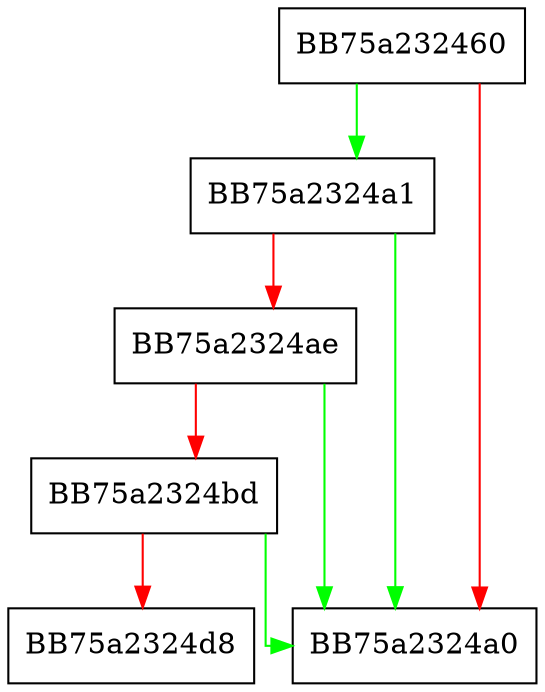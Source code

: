 digraph prep_timer {
  node [shape="box"];
  graph [splines=ortho];
  BB75a232460 -> BB75a2324a1 [color="green"];
  BB75a232460 -> BB75a2324a0 [color="red"];
  BB75a2324a1 -> BB75a2324a0 [color="green"];
  BB75a2324a1 -> BB75a2324ae [color="red"];
  BB75a2324ae -> BB75a2324a0 [color="green"];
  BB75a2324ae -> BB75a2324bd [color="red"];
  BB75a2324bd -> BB75a2324a0 [color="green"];
  BB75a2324bd -> BB75a2324d8 [color="red"];
}